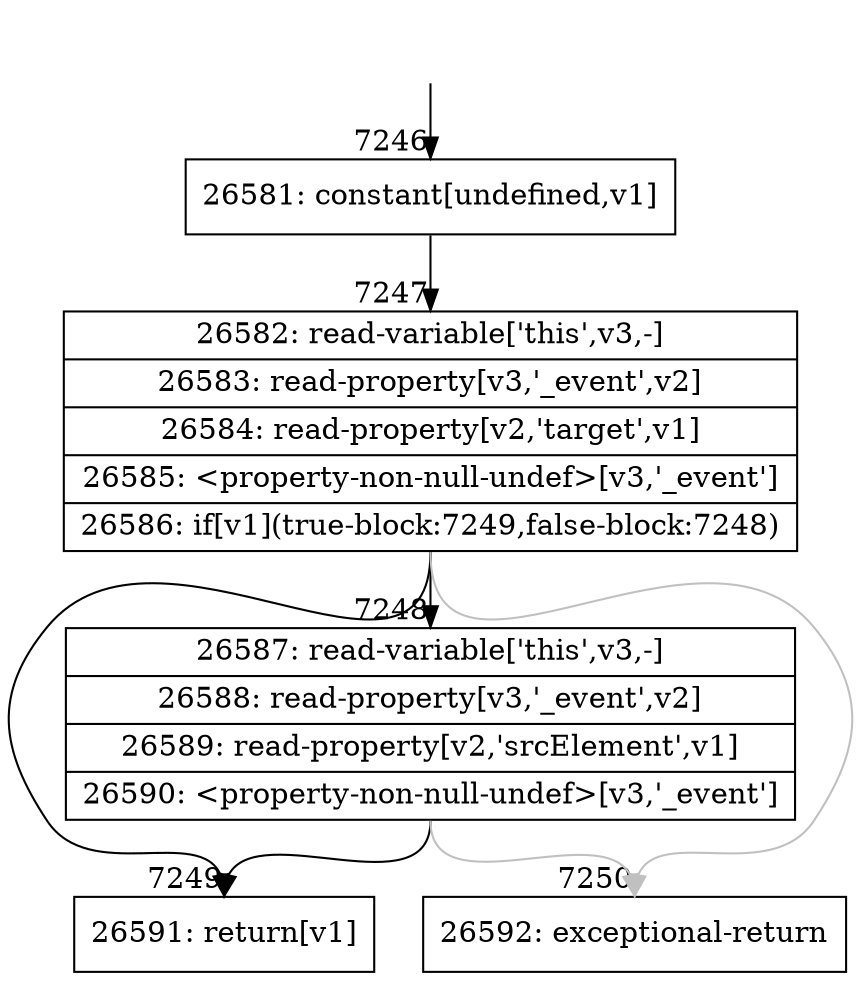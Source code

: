 digraph {
rankdir="TD"
BB_entry481[shape=none,label=""];
BB_entry481 -> BB7246 [tailport=s, headport=n, headlabel="    7246"]
BB7246 [shape=record label="{26581: constant[undefined,v1]}" ] 
BB7246 -> BB7247 [tailport=s, headport=n, headlabel="      7247"]
BB7247 [shape=record label="{26582: read-variable['this',v3,-]|26583: read-property[v3,'_event',v2]|26584: read-property[v2,'target',v1]|26585: \<property-non-null-undef\>[v3,'_event']|26586: if[v1](true-block:7249,false-block:7248)}" ] 
BB7247 -> BB7249 [tailport=s, headport=n, headlabel="      7249"]
BB7247 -> BB7248 [tailport=s, headport=n, headlabel="      7248"]
BB7247 -> BB7250 [tailport=s, headport=n, color=gray, headlabel="      7250"]
BB7248 [shape=record label="{26587: read-variable['this',v3,-]|26588: read-property[v3,'_event',v2]|26589: read-property[v2,'srcElement',v1]|26590: \<property-non-null-undef\>[v3,'_event']}" ] 
BB7248 -> BB7249 [tailport=s, headport=n]
BB7248 -> BB7250 [tailport=s, headport=n, color=gray]
BB7249 [shape=record label="{26591: return[v1]}" ] 
BB7250 [shape=record label="{26592: exceptional-return}" ] 
//#$~ 5121
}
